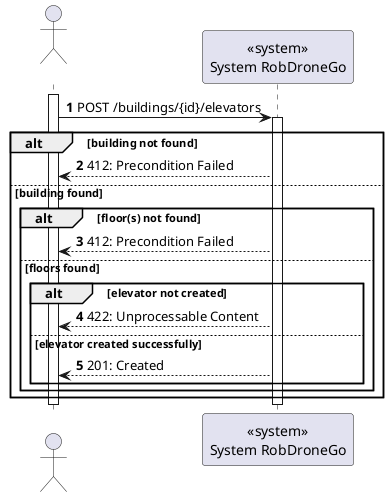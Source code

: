 @startuml
autonumber

actor " " as actor
participant "<<system>>\nSystem RobDroneGo" as sys

activate actor
    actor -> sys: POST /buildings/{id}/elevators
    activate sys

    alt building not found
        sys --> actor : 412: Precondition Failed
    else building found
        alt floor(s) not found
            sys --> actor : 412: Precondition Failed
        else floors found
            alt elevator not created
                sys --> actor : 422: Unprocessable Content
            else elevator created successfully
                sys --> actor : 201: Created
            end
        end
    end

    deactivate sys
deactivate actor

@enduml

